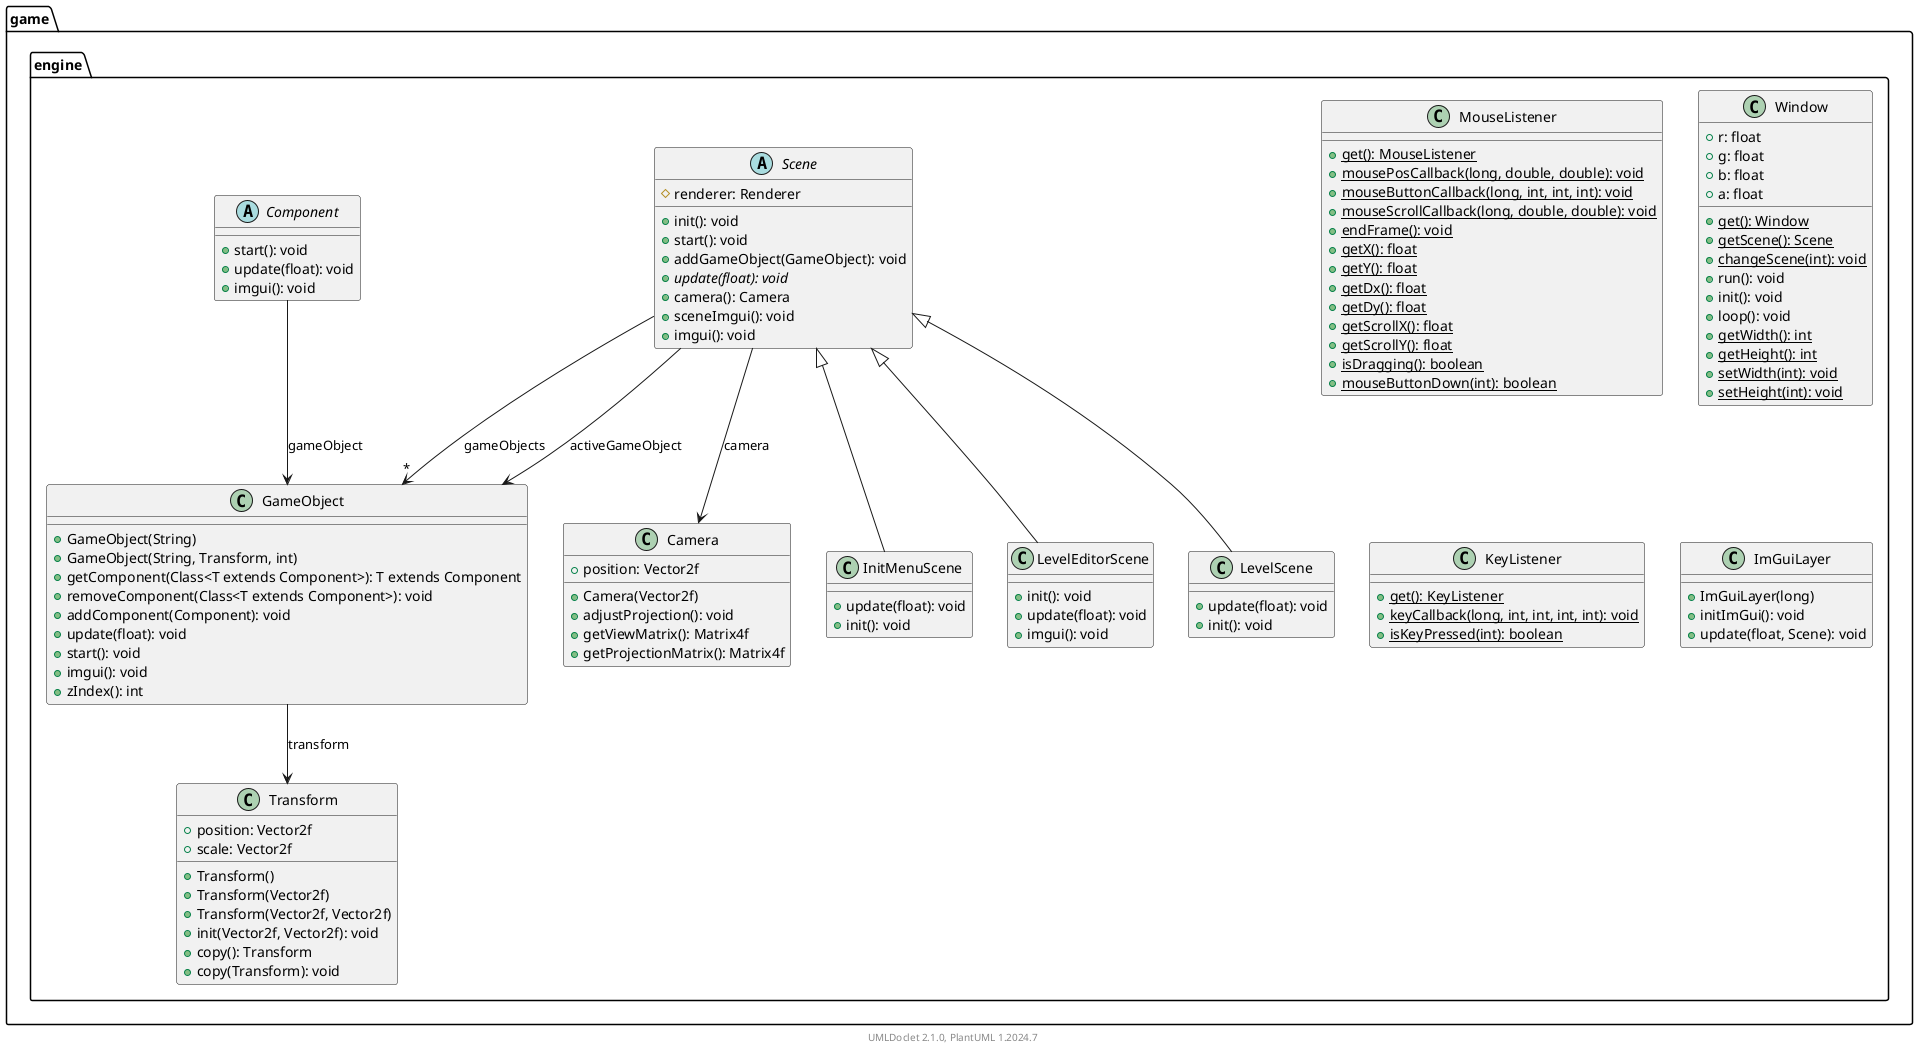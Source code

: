 @startuml
    namespace game.engine {

        class MouseListener [[MouseListener.html]] {
            {static} +get(): MouseListener
            {static} +mousePosCallback(long, double, double): void
            {static} +mouseButtonCallback(long, int, int, int): void
            {static} +mouseScrollCallback(long, double, double): void
            {static} +endFrame(): void
            {static} +getX(): float
            {static} +getY(): float
            {static} +getDx(): float
            {static} +getDy(): float
            {static} +getScrollX(): float
            {static} +getScrollY(): float
            {static} +isDragging(): boolean
            {static} +mouseButtonDown(int): boolean
        }

        class InitMenuScene [[InitMenuScene.html]] {
            +update(float): void
            +init(): void
        }

        class Window [[Window.html]] {
            +r: float
            +g: float
            +b: float
            +a: float
            {static} +get(): Window
            {static} +getScene(): Scene
            {static} +changeScene(int): void
            +run(): void
            +init(): void
            +loop(): void
            {static} +getWidth(): int
            {static} +getHeight(): int
            {static} +setWidth(int): void
            {static} +setHeight(int): void
        }

        class Transform [[Transform.html]] {
            +position: Vector2f
            +scale: Vector2f
            +Transform()
            +Transform(Vector2f)
            +Transform(Vector2f, Vector2f)
            +init(Vector2f, Vector2f): void
            +copy(): Transform
            +copy(Transform): void
        }

        class LevelEditorScene [[LevelEditorScene.html]] {
            +init(): void
            +update(float): void
            +imgui(): void
        }

        class KeyListener [[KeyListener.html]] {
            {static} +get(): KeyListener
            {static} +keyCallback(long, int, int, int, int): void
            {static} +isKeyPressed(int): boolean
        }

        class LevelScene [[LevelScene.html]] {
            +update(float): void
            +init(): void
        }

        abstract class Component [[Component.html]] {
            +start(): void
            +update(float): void
            +imgui(): void
        }

        abstract class Scene [[Scene.html]] {
            #renderer: Renderer
            +init(): void
            +start(): void
            +addGameObject(GameObject): void
            {abstract} +update(float): void
            +camera(): Camera
            +sceneImgui(): void
            +imgui(): void
        }

        class ImGuiLayer [[ImGuiLayer.html]] {
            +ImGuiLayer(long)
            +initImGui(): void
            +update(float, Scene): void
        }

        class GameObject [[GameObject.html]] {
            +GameObject(String)
            +GameObject(String, Transform, int)
            +getComponent(Class<T extends Component>): T extends Component
            +removeComponent(Class<T extends Component>): void
            +addComponent(Component): void
            +update(float): void
            +start(): void
            +imgui(): void
            +zIndex(): int
        }

        class Camera [[Camera.html]] {
            +position: Vector2f
            +Camera(Vector2f)
            +adjustProjection(): void
            +getViewMatrix(): Matrix4f
            +getProjectionMatrix(): Matrix4f
        }

        Scene <|-- InitMenuScene
        Scene <|-- LevelEditorScene
        Scene <|-- LevelScene
        Component --> GameObject: gameObject
        Scene --> Camera: camera
        Scene --> "*" GameObject: gameObjects
        Scene --> GameObject: activeGameObject
        GameObject --> Transform: transform
    }

    center footer UMLDoclet 2.1.0, PlantUML %version()
@enduml

